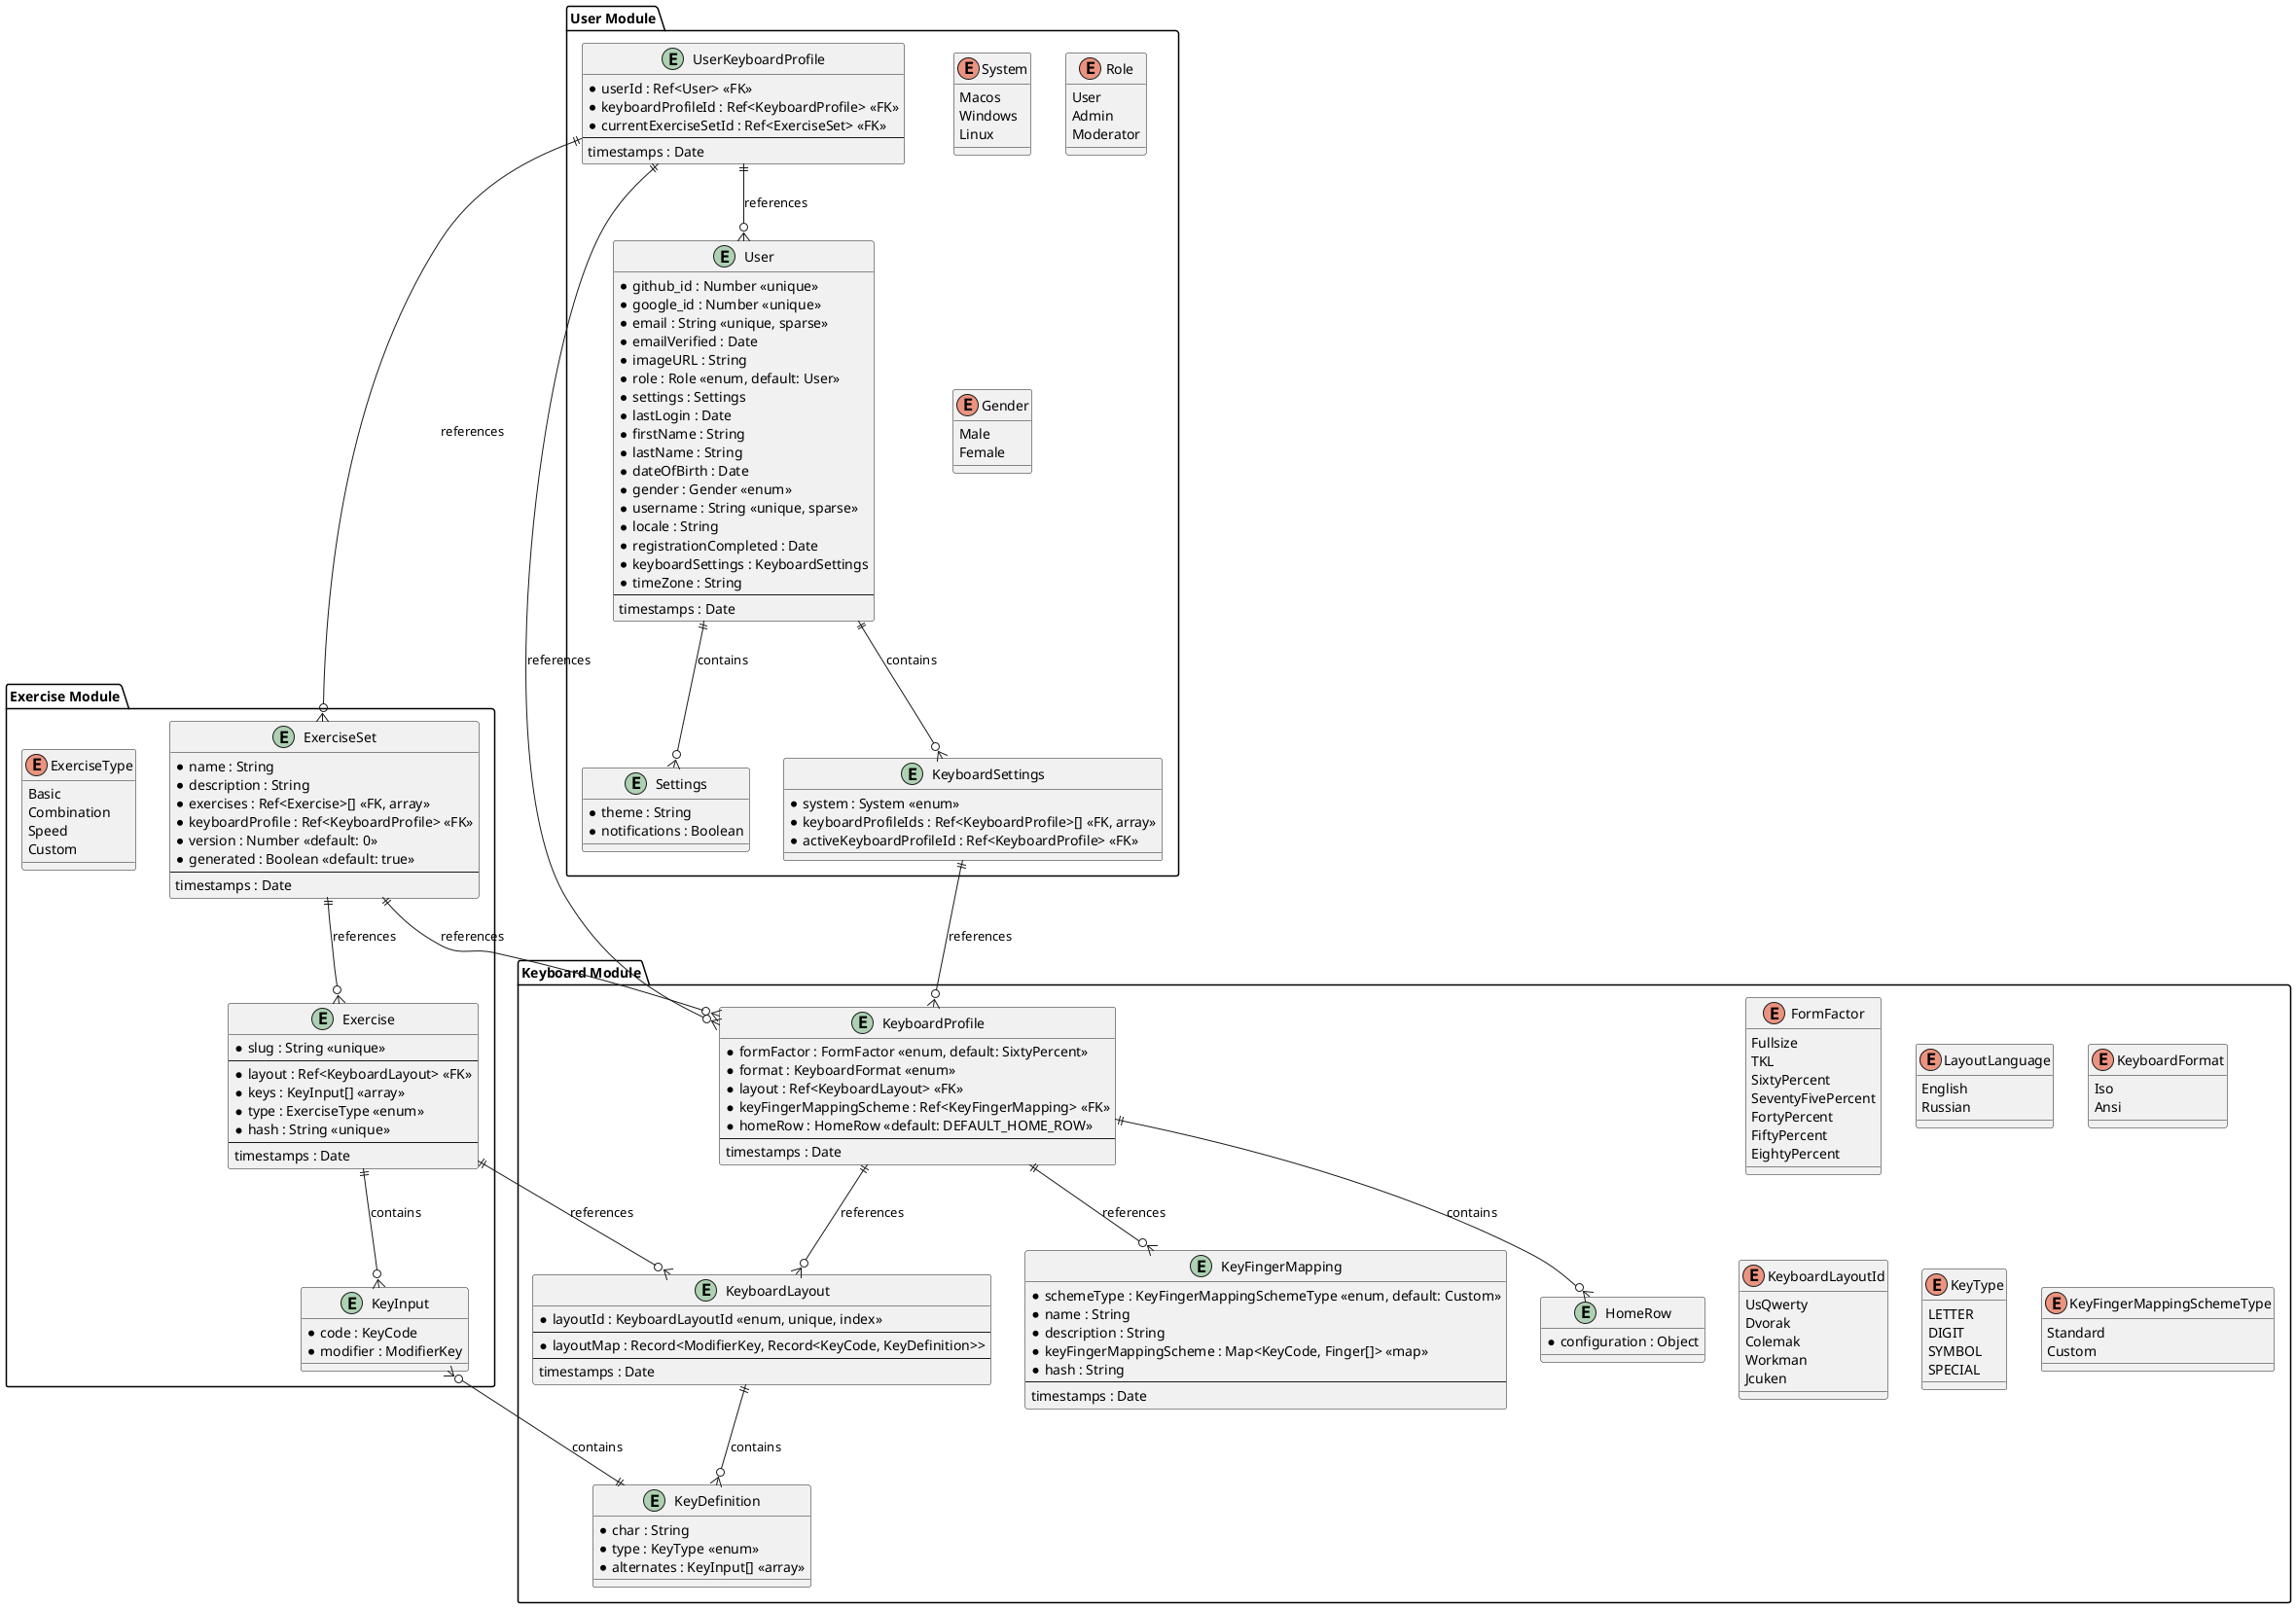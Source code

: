 @startuml
' ER Diagram for Keyboard Trainer System
' Organizes entities by logical modules for clarity

package "Exercise Module" {
  entity "Exercise" {
    ' Represents a single exercise with key inputs and layout
    * slug : String <<unique>>
    --
    * layout : Ref<KeyboardLayout> <<FK>>
    * keys : KeyInput[] <<array>>
    * type : ExerciseType <<enum>>
    * hash : String <<unique>>
    --
    timestamps : Date
  }

  entity "ExerciseSet" {
    ' Groups exercises for a specific keyboard profile
    * name : String
    * description : String
    * exercises : Ref<Exercise>[] <<FK, array>>
    * keyboardProfile : Ref<KeyboardProfile> <<FK>>
    * version : Number <<default: 0>>
    * generated : Boolean <<default: true>>
    --
    timestamps : Date
  }

  entity "KeyInput" {
    ' Defines a key press with code and modifier
    * code : KeyCode
    * modifier : ModifierKey
  }

  enum "ExerciseType" {
    Basic
    Combination
    Speed
    Custom
  }
}

package "Keyboard Module" {
  entity "KeyboardProfile" {
    ' Defines user-specific keyboard configuration
    * formFactor : FormFactor <<enum, default: SixtyPercent>>
    * format : KeyboardFormat <<enum>>
    * layout : Ref<KeyboardLayout> <<FK>>
    * keyFingerMappingScheme : Ref<KeyFingerMapping> <<FK>>
    * homeRow : HomeRow <<default: DEFAULT_HOME_ROW>>
    --
    timestamps : Date
  }

  entity "KeyboardLayout" {
    ' Defines keyboard layout with key mappings
    * layoutId : KeyboardLayoutId <<enum, unique, index>>
    --
    * layoutMap : Record<ModifierKey, Record<KeyCode, KeyDefinition>>
    --
    timestamps : Date
  }

  entity "KeyDefinition" {
    ' Defines key characteristics for a layout
    * char : String
    * type : KeyType <<enum>>
    * alternates : KeyInput[] <<array>>
  }

  entity "KeyFingerMapping" {
    ' Maps keys to fingers for typing
    * schemeType : KeyFingerMappingSchemeType <<enum, default: Custom>>
    * name : String
    * description : String
    * keyFingerMappingScheme : Map<KeyCode, Finger[]> <<map>>
    * hash : String
    --
    timestamps : Date
  }

  entity "HomeRow" {
    ' Defines home row configuration for typing
    * configuration : Object
  }

  enum "FormFactor" {
    Fullsize
    TKL
    SixtyPercent
    SeventyFivePercent
    FortyPercent
    FiftyPercent
    EightyPercent
  }

  enum "LayoutLanguage" {
    English
    Russian
  }

  enum "KeyboardFormat" {
    Iso
    Ansi
  }

  enum "KeyboardLayoutId" {
    UsQwerty
    Dvorak
    Colemak
    Workman
    Jcuken
  }

  enum "KeyType" {
    LETTER
    DIGIT
    SYMBOL
    SPECIAL
  }

  enum "KeyFingerMappingSchemeType" {
    Standard
    Custom
  }
}

package "User Module" {
  entity "User" {
    ' Represents a user with authentication and settings
    * github_id : Number <<unique>>
    * google_id : Number <<unique>>
    * email : String <<unique, sparse>>
    * emailVerified : Date
    * imageURL : String
    * role : Role <<enum, default: User>>
    * settings : Settings
    * lastLogin : Date
    * firstName : String
    * lastName : String
    * dateOfBirth : Date
    * gender : Gender <<enum>>
    * username : String <<unique, sparse>>
    * locale : String
    * registrationCompleted : Date
    * keyboardSettings : KeyboardSettings
    * timeZone : String
    --
    timestamps : Date
  }

  entity "Settings" {
    ' User-specific settings
    * theme : String
    * notifications : Boolean
  }

  entity "KeyboardSettings" {
    ' User-specific keyboard settings
    * system : System <<enum>>
    * keyboardProfileIds : Ref<KeyboardProfile>[] <<FK, array>>
    * activeKeyboardProfileId : Ref<KeyboardProfile> <<FK>>
  }

  entity "UserKeyboardProfile" {
    ' Links user to keyboard profile and exercise set
    * userId : Ref<User> <<FK>>
    * keyboardProfileId : Ref<KeyboardProfile> <<FK>>
    * currentExerciseSetId : Ref<ExerciseSet> <<FK>>
    --
    timestamps : Date
  }

  enum "System" {
    Macos
    Windows
    Linux
  }

  enum "Role" {
    User
    Admin
    Moderator
  }

  enum "Gender" {
    Male
    Female
  }
}

' Relationships
Exercise ||--o{ KeyInput : contains
Exercise ||--o{ KeyboardLayout : references
ExerciseSet ||--o{ Exercise : references
ExerciseSet ||--o{ KeyboardProfile : references
KeyboardProfile ||--o{ KeyboardLayout : references
KeyboardProfile ||--o{ KeyFingerMapping : references
KeyboardProfile ||--o{ HomeRow : contains
KeyboardLayout ||--o{ KeyDefinition : contains
KeyDefinition ||--o{ KeyInput : contains
User ||--o{ Settings : contains
User ||--o{ KeyboardSettings : contains
KeyboardSettings ||--o{ KeyboardProfile : references
UserKeyboardProfile ||--o{ User : references
UserKeyboardProfile ||--o{ KeyboardProfile : references
UserKeyboardProfile ||--o{ ExerciseSet : references

@enduml
